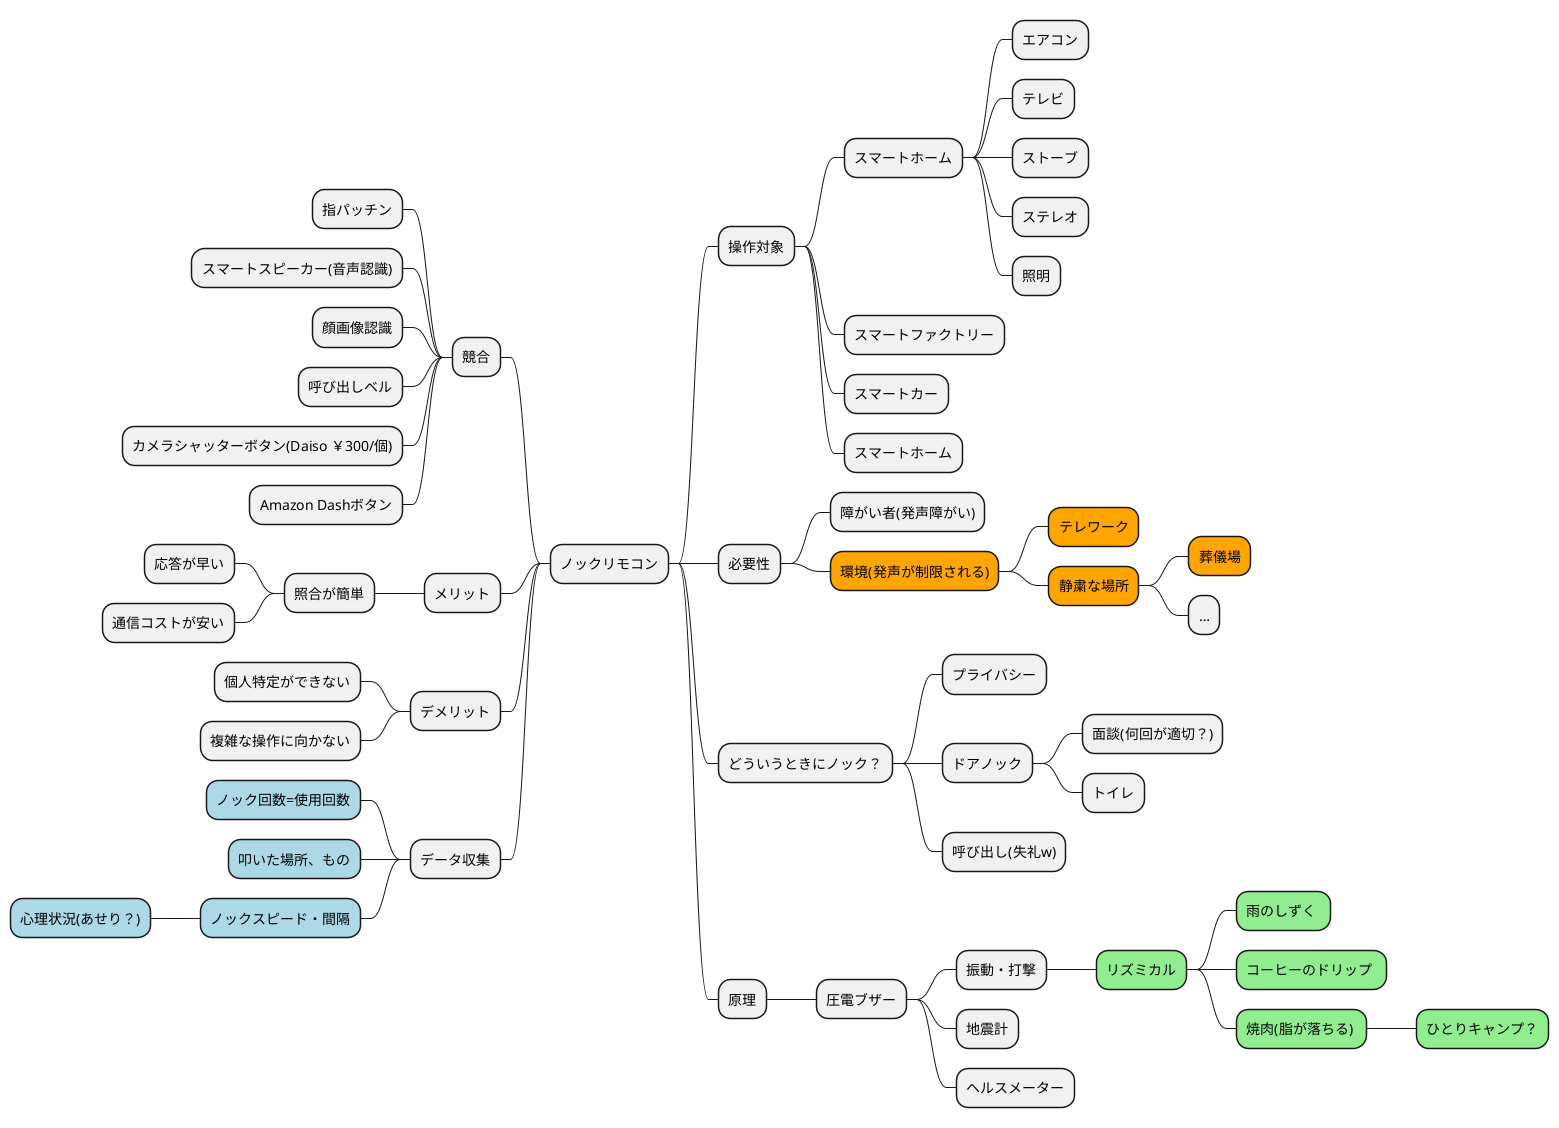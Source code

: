 @startmindmap
* ノックリモコン
** 操作対象
*** スマートホーム
**** エアコン
**** テレビ
**** ストーブ
**** ステレオ
**** 照明
*** スマートファクトリー
*** スマートカー
*** スマートホーム
** 必要性
*** 障がい者(発声障がい)
***[#Orange] 環境(発声が制限される)
****[#Orange] テレワーク
****[#Orange] 静粛な場所
*****[#Orange] 葬儀場
***** …
** どういうときにノック？
*** プライバシー
*** ドアノック
**** 面談(何回が適切？)
**** トイレ
*** 呼び出し(失礼w)
** 原理
*** 圧電ブザー
**** 振動・打撃
*****[#lightgreen] リズミカル
******[#lightgreen] 雨のしずく 
******[#lightgreen] コーヒーのドリップ 
******[#lightgreen] 焼肉(脂が落ちる) 
*******[#lightgreen] ひとりキャンプ？
**** 地震計
**** ヘルスメーター

left side

** 競合
*** 指パッチン
*** スマートスピーカー(音声認識)
*** 顔画像認識
*** 呼び出しベル
*** カメラシャッターボタン(Daiso ￥300/個)
*** Amazon Dashボタン
** メリット
*** 照合が簡単
**** 応答が早い
**** 通信コストが安い
** デメリット
*** 個人特定ができない
*** 複雑な操作に向かない
** データ収集
***[#LightBlue] ノック回数=使用回数
***[#LightBlue] 叩いた場所、もの
***[#LightBlue] ノックスピード・間隔
****[#LightBlue] 心理状況(あせり？)
@endmindmap
